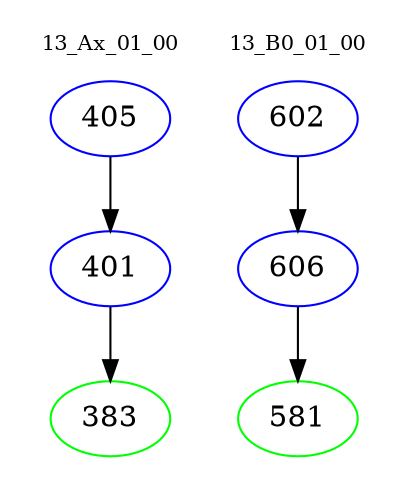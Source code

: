 digraph{
subgraph cluster_0 {
color = white
label = "13_Ax_01_00";
fontsize=10;
T0_405 [label="405", color="blue"]
T0_405 -> T0_401 [color="black"]
T0_401 [label="401", color="blue"]
T0_401 -> T0_383 [color="black"]
T0_383 [label="383", color="green"]
}
subgraph cluster_1 {
color = white
label = "13_B0_01_00";
fontsize=10;
T1_602 [label="602", color="blue"]
T1_602 -> T1_606 [color="black"]
T1_606 [label="606", color="blue"]
T1_606 -> T1_581 [color="black"]
T1_581 [label="581", color="green"]
}
}

